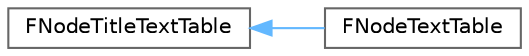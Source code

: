 digraph "Graphical Class Hierarchy"
{
 // INTERACTIVE_SVG=YES
 // LATEX_PDF_SIZE
  bgcolor="transparent";
  edge [fontname=Helvetica,fontsize=10,labelfontname=Helvetica,labelfontsize=10];
  node [fontname=Helvetica,fontsize=10,shape=box,height=0.2,width=0.4];
  rankdir="LR";
  Node0 [id="Node000000",label="FNodeTitleTextTable",height=0.2,width=0.4,color="grey40", fillcolor="white", style="filled",URL="$d2/d33/structFNodeTitleTextTable.html",tooltip=" "];
  Node0 -> Node1 [id="edge4488_Node000000_Node000001",dir="back",color="steelblue1",style="solid",tooltip=" "];
  Node1 [id="Node000001",label="FNodeTextTable",height=0.2,width=0.4,color="grey40", fillcolor="white", style="filled",URL="$d7/d62/structFNodeTextTable.html",tooltip=" "];
}
